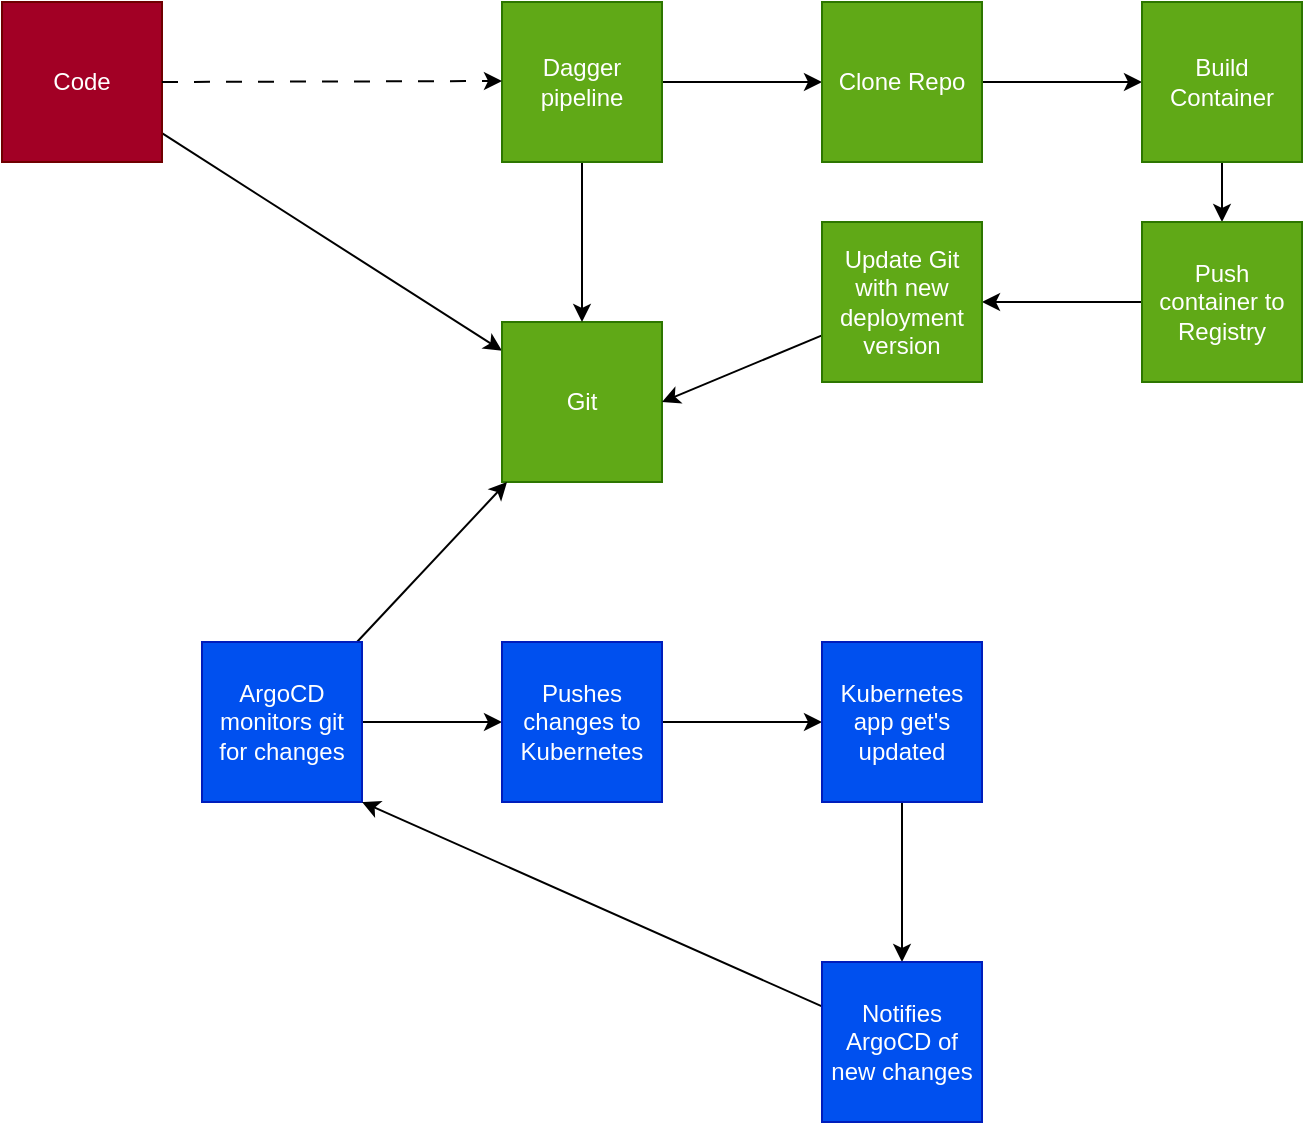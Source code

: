<mxfile>
    <diagram id="pcwf7MCDWp1G8hKM03mw" name="Page-1">
        <mxGraphModel dx="619" dy="290" grid="1" gridSize="10" guides="1" tooltips="1" connect="1" arrows="1" fold="1" page="1" pageScale="1" pageWidth="827" pageHeight="1169" math="0" shadow="0">
            <root>
                <mxCell id="0"/>
                <mxCell id="1" parent="0"/>
                <mxCell id="4" value="" style="edgeStyle=none;html=1;" parent="1" source="2" target="3" edge="1">
                    <mxGeometry relative="1" as="geometry"/>
                </mxCell>
                <mxCell id="2" value="Code" style="whiteSpace=wrap;html=1;aspect=fixed;fillColor=#a20025;fontColor=#ffffff;strokeColor=#6F0000;" parent="1" vertex="1">
                    <mxGeometry x="110" y="240" width="80" height="80" as="geometry"/>
                </mxCell>
                <mxCell id="3" value="Git" style="whiteSpace=wrap;html=1;aspect=fixed;fillColor=#60a917;fontColor=#ffffff;strokeColor=#2D7600;" parent="1" vertex="1">
                    <mxGeometry x="360" y="400" width="80" height="80" as="geometry"/>
                </mxCell>
                <mxCell id="14" value="" style="edgeStyle=none;html=1;" parent="1" source="12" target="3" edge="1">
                    <mxGeometry relative="1" as="geometry"/>
                </mxCell>
                <mxCell id="16" value="" style="edgeStyle=none;html=1;" parent="1" source="12" target="15" edge="1">
                    <mxGeometry relative="1" as="geometry"/>
                </mxCell>
                <mxCell id="12" value="Dagger pipeline" style="whiteSpace=wrap;html=1;aspect=fixed;fillColor=#60a917;fontColor=#ffffff;strokeColor=#2D7600;" parent="1" vertex="1">
                    <mxGeometry x="360" y="240" width="80" height="80" as="geometry"/>
                </mxCell>
                <mxCell id="18" value="" style="edgeStyle=none;html=1;" parent="1" source="15" target="17" edge="1">
                    <mxGeometry relative="1" as="geometry"/>
                </mxCell>
                <mxCell id="15" value="Clone Repo" style="whiteSpace=wrap;html=1;aspect=fixed;fillColor=#60a917;fontColor=#ffffff;strokeColor=#2D7600;" parent="1" vertex="1">
                    <mxGeometry x="520" y="240" width="80" height="80" as="geometry"/>
                </mxCell>
                <mxCell id="20" value="" style="edgeStyle=none;html=1;" parent="1" source="17" target="19" edge="1">
                    <mxGeometry relative="1" as="geometry"/>
                </mxCell>
                <mxCell id="17" value="Build Container" style="whiteSpace=wrap;html=1;aspect=fixed;fillColor=#60a917;fontColor=#ffffff;strokeColor=#2D7600;" parent="1" vertex="1">
                    <mxGeometry x="680" y="240" width="80" height="80" as="geometry"/>
                </mxCell>
                <mxCell id="22" value="" style="edgeStyle=none;html=1;" parent="1" source="19" target="21" edge="1">
                    <mxGeometry relative="1" as="geometry"/>
                </mxCell>
                <mxCell id="19" value="Push container to Registry" style="whiteSpace=wrap;html=1;aspect=fixed;fillColor=#60a917;fontColor=#ffffff;strokeColor=#2D7600;" parent="1" vertex="1">
                    <mxGeometry x="680" y="350" width="80" height="80" as="geometry"/>
                </mxCell>
                <mxCell id="24" value="" style="edgeStyle=none;html=1;entryX=1;entryY=0.5;entryDx=0;entryDy=0;" parent="1" source="21" target="3" edge="1">
                    <mxGeometry relative="1" as="geometry">
                        <mxPoint x="1040" y="400" as="targetPoint"/>
                    </mxGeometry>
                </mxCell>
                <mxCell id="21" value="Update Git with new deployment version" style="whiteSpace=wrap;html=1;aspect=fixed;fillColor=#60a917;fontColor=#ffffff;strokeColor=#2D7600;" parent="1" vertex="1">
                    <mxGeometry x="520" y="350" width="80" height="80" as="geometry"/>
                </mxCell>
                <mxCell id="27" value="" style="edgeStyle=none;html=1;" parent="1" source="25" target="3" edge="1">
                    <mxGeometry relative="1" as="geometry"/>
                </mxCell>
                <mxCell id="29" value="" style="edgeStyle=none;html=1;" parent="1" source="25" target="28" edge="1">
                    <mxGeometry relative="1" as="geometry"/>
                </mxCell>
                <mxCell id="25" value="ArgoCD monitors git for changes" style="whiteSpace=wrap;html=1;aspect=fixed;fillColor=#0050ef;fontColor=#ffffff;strokeColor=#001DBC;" parent="1" vertex="1">
                    <mxGeometry x="210" y="560" width="80" height="80" as="geometry"/>
                </mxCell>
                <mxCell id="31" value="" style="edgeStyle=none;html=1;" parent="1" source="28" target="30" edge="1">
                    <mxGeometry relative="1" as="geometry"/>
                </mxCell>
                <mxCell id="28" value="Pushes changes to Kubernetes" style="whiteSpace=wrap;html=1;aspect=fixed;fillColor=#0050ef;fontColor=#ffffff;strokeColor=#001DBC;" parent="1" vertex="1">
                    <mxGeometry x="360" y="560" width="80" height="80" as="geometry"/>
                </mxCell>
                <mxCell id="33" value="" style="edgeStyle=none;html=1;" parent="1" source="30" target="32" edge="1">
                    <mxGeometry relative="1" as="geometry"/>
                </mxCell>
                <mxCell id="30" value="Kubernetes app get's updated" style="whiteSpace=wrap;html=1;aspect=fixed;fillColor=#0050ef;fontColor=#ffffff;strokeColor=#001DBC;" parent="1" vertex="1">
                    <mxGeometry x="520" y="560" width="80" height="80" as="geometry"/>
                </mxCell>
                <mxCell id="35" value="" style="edgeStyle=none;html=1;entryX=1;entryY=1;entryDx=0;entryDy=0;" parent="1" source="32" target="25" edge="1">
                    <mxGeometry relative="1" as="geometry">
                        <mxPoint x="440" y="760" as="targetPoint"/>
                    </mxGeometry>
                </mxCell>
                <mxCell id="32" value="Notifies ArgoCD of new changes" style="whiteSpace=wrap;html=1;aspect=fixed;fillColor=#0050ef;fontColor=#ffffff;strokeColor=#001DBC;" parent="1" vertex="1">
                    <mxGeometry x="520" y="720" width="80" height="80" as="geometry"/>
                </mxCell>
                <mxCell id="36" value="" style="edgeStyle=none;html=1;strokeColor=default;jumpStyle=none;exitX=1;exitY=0.5;exitDx=0;exitDy=0;shadow=0;dashed=1;dashPattern=8 8;" edge="1" parent="1" source="2">
                    <mxGeometry relative="1" as="geometry">
                        <mxPoint x="200" y="279.5" as="sourcePoint"/>
                        <mxPoint x="360" y="279.5" as="targetPoint"/>
                    </mxGeometry>
                </mxCell>
            </root>
        </mxGraphModel>
    </diagram>
</mxfile>